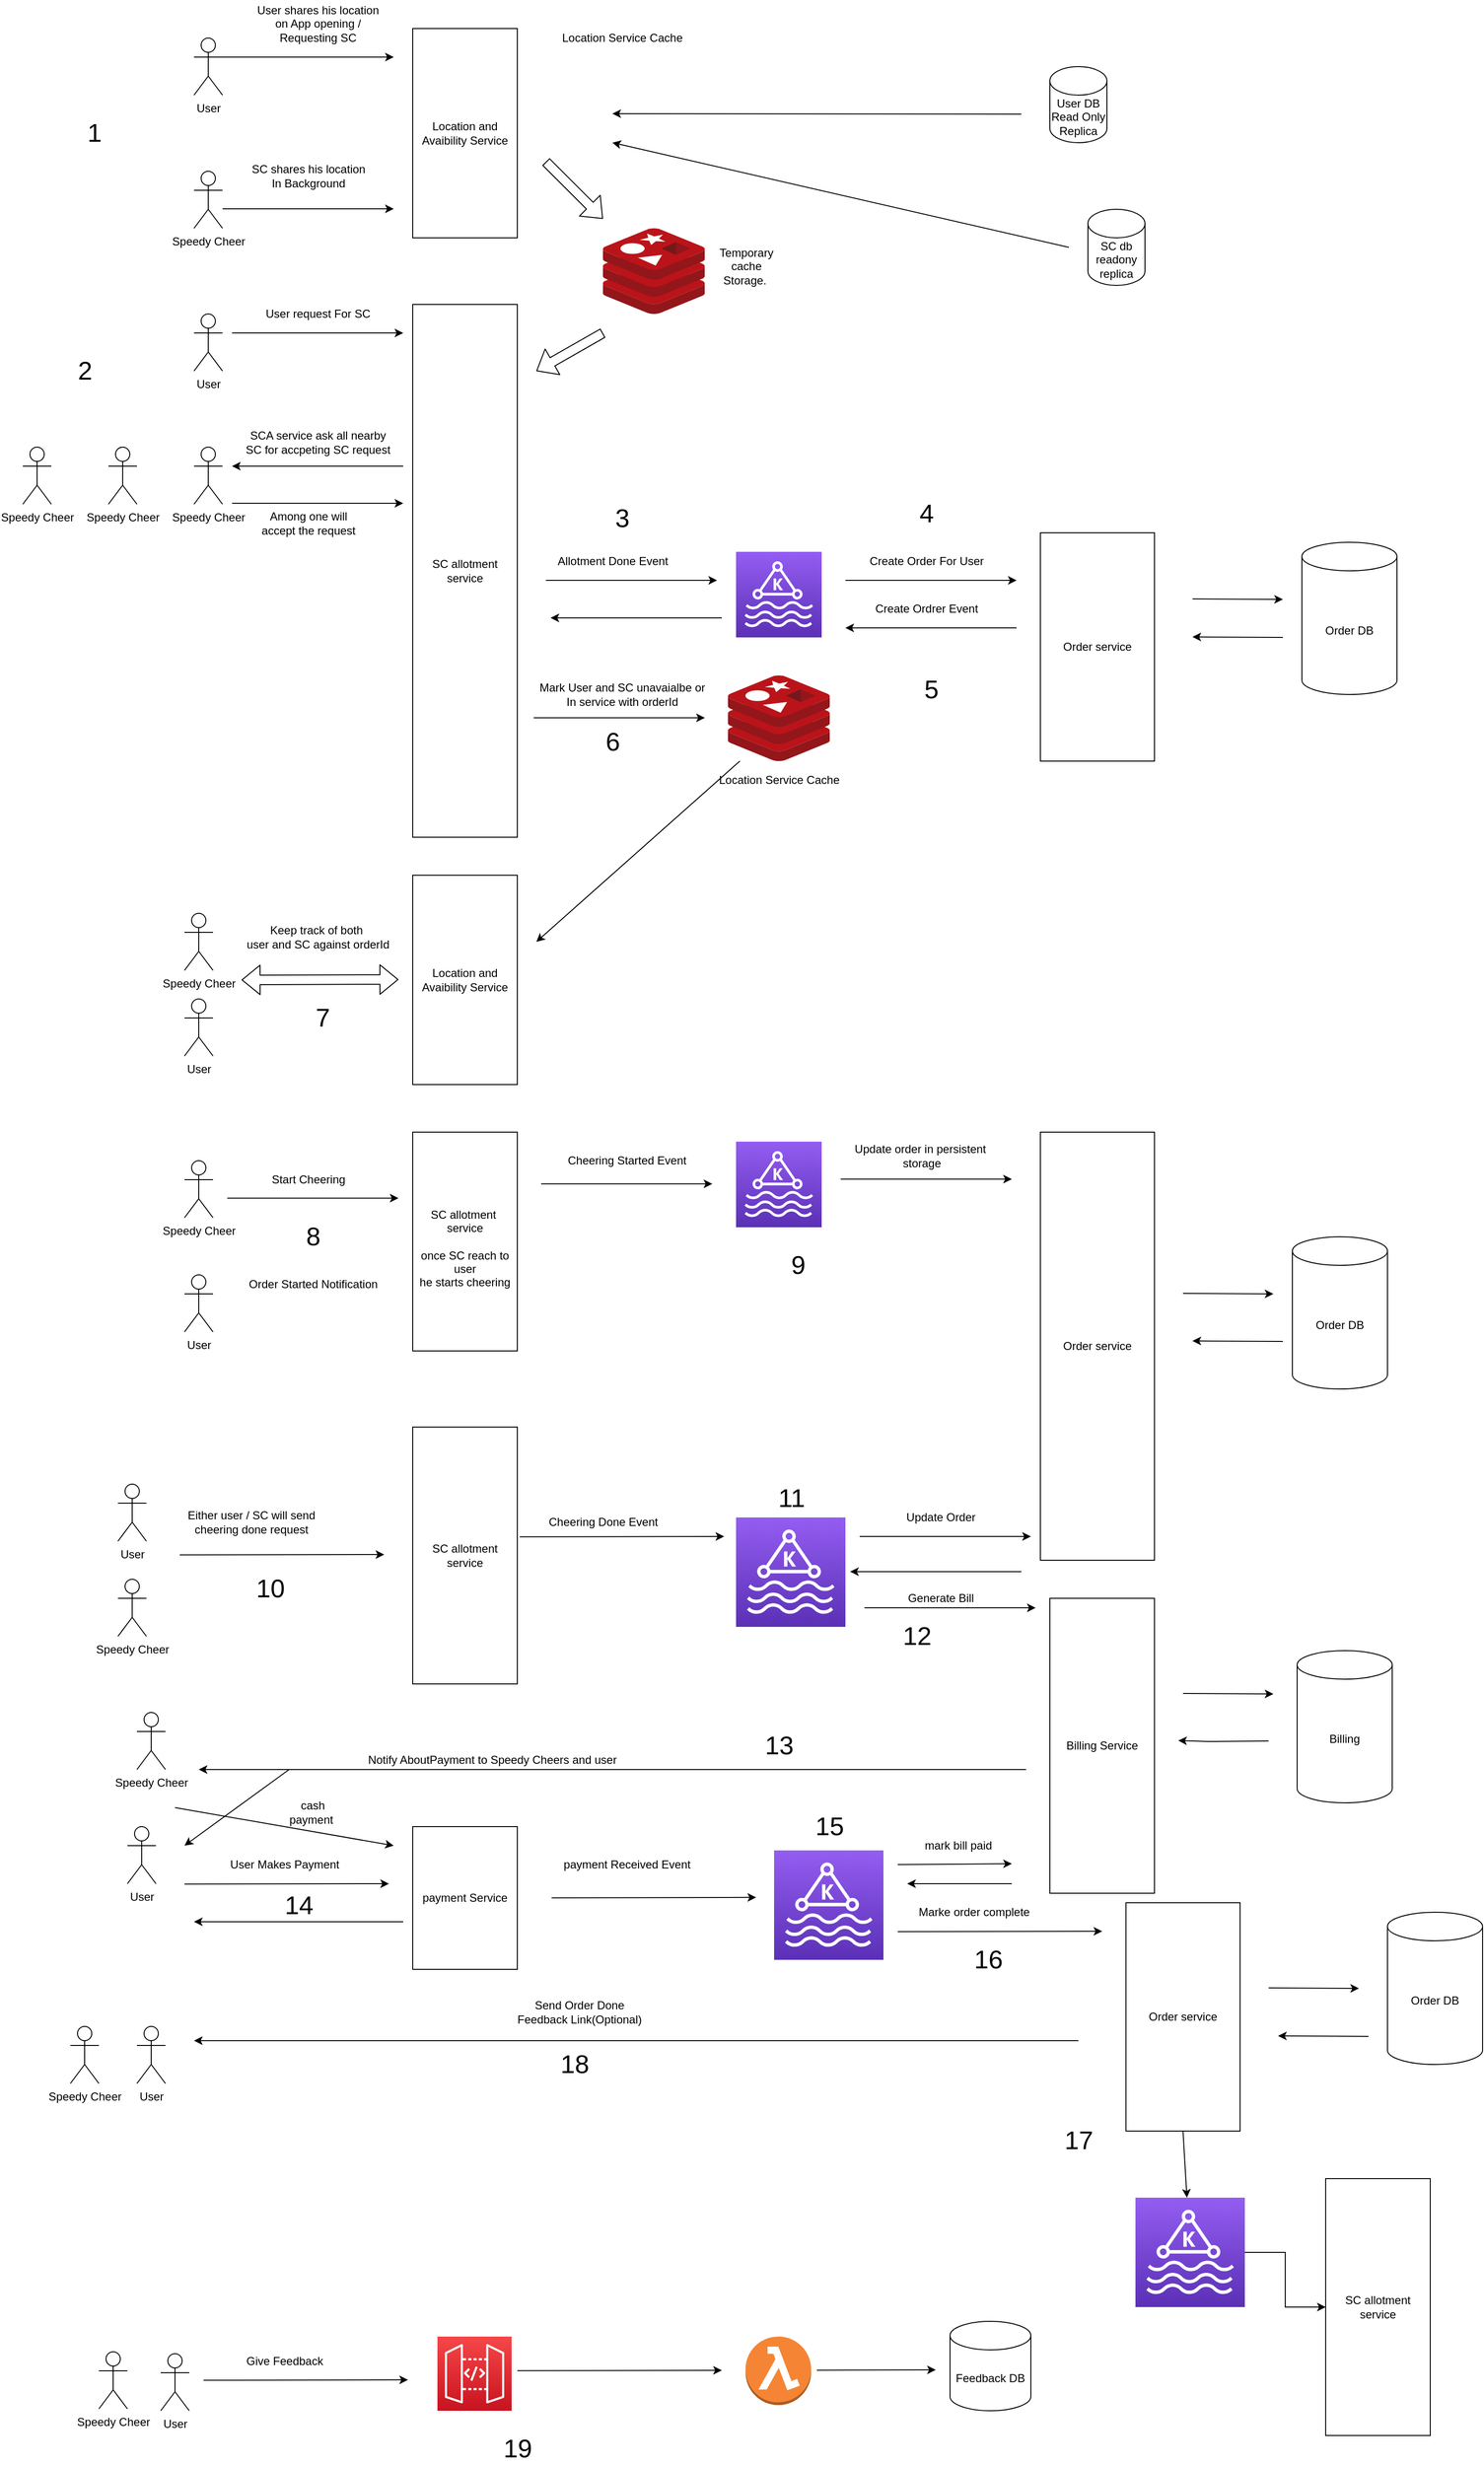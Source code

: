 <mxfile version="14.3.0" type="device"><diagram id="tLuhNQ_-yw7zBSso9VrI" name="sc"><mxGraphModel dx="2372" dy="1366" grid="1" gridSize="10" guides="1" tooltips="1" connect="1" arrows="1" fold="1" page="1" pageScale="1" pageWidth="850" pageHeight="1100" math="0" shadow="0"><root><mxCell id="0"/><mxCell id="1" parent="0"/><mxCell id="lp4hqvrfGBSASdq1-rvb-2" value="User" style="shape=umlActor;verticalLabelPosition=bottom;verticalAlign=top;html=1;outlineConnect=0;" parent="1" vertex="1"><mxGeometry x="240" y="470" width="30" height="60" as="geometry"/></mxCell><mxCell id="lp4hqvrfGBSASdq1-rvb-3" value="Speedy Cheer" style="shape=umlActor;verticalLabelPosition=bottom;verticalAlign=top;html=1;outlineConnect=0;" parent="1" vertex="1"><mxGeometry x="240" y="320" width="30" height="60" as="geometry"/></mxCell><mxCell id="lp4hqvrfGBSASdq1-rvb-10" value="Location and Avaibility Service" style="rounded=0;whiteSpace=wrap;html=1;" parent="1" vertex="1"><mxGeometry x="470" y="170" width="110" height="220" as="geometry"/></mxCell><mxCell id="lp4hqvrfGBSASdq1-rvb-12" value="" style="aspect=fixed;html=1;points=[];align=center;image;fontSize=12;image=img/lib/mscae/Cache_Redis_Product.svg;" parent="1" vertex="1"><mxGeometry x="670" y="380" width="107.14" height="90" as="geometry"/></mxCell><mxCell id="lp4hqvrfGBSASdq1-rvb-13" value="Location Service Cache" style="text;html=1;align=center;verticalAlign=middle;resizable=0;points=[];autosize=1;" parent="1" vertex="1"><mxGeometry x="620" y="170" width="140" height="20" as="geometry"/></mxCell><mxCell id="lp4hqvrfGBSASdq1-rvb-15" value="" style="endArrow=classic;html=1;" parent="1" edge="1"><mxGeometry width="50" height="50" relative="1" as="geometry"><mxPoint x="270" y="200" as="sourcePoint"/><mxPoint x="450" y="200" as="targetPoint"/></mxGeometry></mxCell><mxCell id="lp4hqvrfGBSASdq1-rvb-16" value="User shares his location&lt;br&gt;on App opening / &lt;br&gt;Requesting SC" style="text;html=1;align=center;verticalAlign=middle;resizable=0;points=[];autosize=1;" parent="1" vertex="1"><mxGeometry x="300" y="140" width="140" height="50" as="geometry"/></mxCell><mxCell id="lp4hqvrfGBSASdq1-rvb-17" value="" style="endArrow=classic;html=1;" parent="1" edge="1"><mxGeometry width="50" height="50" relative="1" as="geometry"><mxPoint x="270" y="359.5" as="sourcePoint"/><mxPoint x="450" y="359.5" as="targetPoint"/></mxGeometry></mxCell><mxCell id="lp4hqvrfGBSASdq1-rvb-18" value="SC shares his location&lt;br&gt;In Background" style="text;html=1;align=center;verticalAlign=middle;resizable=0;points=[];autosize=1;" parent="1" vertex="1"><mxGeometry x="295" y="310" width="130" height="30" as="geometry"/></mxCell><mxCell id="lp4hqvrfGBSASdq1-rvb-19" value="SC allotment &lt;br&gt;service" style="rounded=0;whiteSpace=wrap;html=1;" parent="1" vertex="1"><mxGeometry x="470" y="460" width="110" height="560" as="geometry"/></mxCell><mxCell id="lp4hqvrfGBSASdq1-rvb-20" value="User" style="shape=umlActor;verticalLabelPosition=bottom;verticalAlign=top;html=1;outlineConnect=0;" parent="1" vertex="1"><mxGeometry x="240" y="180" width="30" height="60" as="geometry"/></mxCell><mxCell id="lp4hqvrfGBSASdq1-rvb-22" value="Speedy Cheer" style="shape=umlActor;verticalLabelPosition=bottom;verticalAlign=top;html=1;outlineConnect=0;" parent="1" vertex="1"><mxGeometry x="240" y="610" width="30" height="60" as="geometry"/></mxCell><mxCell id="lp4hqvrfGBSASdq1-rvb-24" value="" style="endArrow=classic;html=1;" parent="1" edge="1"><mxGeometry width="50" height="50" relative="1" as="geometry"><mxPoint x="280" y="490" as="sourcePoint"/><mxPoint x="460" y="490" as="targetPoint"/></mxGeometry></mxCell><mxCell id="lp4hqvrfGBSASdq1-rvb-28" value="User request For SC" style="text;html=1;align=center;verticalAlign=middle;resizable=0;points=[];autosize=1;" parent="1" vertex="1"><mxGeometry x="305" y="460" width="130" height="20" as="geometry"/></mxCell><mxCell id="lp4hqvrfGBSASdq1-rvb-29" value="Speedy Cheer" style="shape=umlActor;verticalLabelPosition=bottom;verticalAlign=top;html=1;outlineConnect=0;" parent="1" vertex="1"><mxGeometry x="150" y="610" width="30" height="60" as="geometry"/></mxCell><mxCell id="lp4hqvrfGBSASdq1-rvb-30" value="Speedy Cheer" style="shape=umlActor;verticalLabelPosition=bottom;verticalAlign=top;html=1;outlineConnect=0;" parent="1" vertex="1"><mxGeometry x="60" y="610" width="30" height="60" as="geometry"/></mxCell><mxCell id="lp4hqvrfGBSASdq1-rvb-32" value="" style="endArrow=none;html=1;startArrow=classic;startFill=1;endFill=0;" parent="1" edge="1"><mxGeometry width="50" height="50" relative="1" as="geometry"><mxPoint x="280" y="630" as="sourcePoint"/><mxPoint x="460" y="630" as="targetPoint"/></mxGeometry></mxCell><mxCell id="lp4hqvrfGBSASdq1-rvb-33" value="SCA service ask all nearby&lt;br&gt;SC for accpeting SC request" style="text;html=1;align=center;verticalAlign=middle;resizable=0;points=[];autosize=1;" parent="1" vertex="1"><mxGeometry x="285" y="590" width="170" height="30" as="geometry"/></mxCell><mxCell id="lp4hqvrfGBSASdq1-rvb-37" value="" style="endArrow=classic;html=1;" parent="1" edge="1"><mxGeometry width="50" height="50" relative="1" as="geometry"><mxPoint x="280" y="669" as="sourcePoint"/><mxPoint x="460" y="669" as="targetPoint"/></mxGeometry></mxCell><mxCell id="lp4hqvrfGBSASdq1-rvb-38" value="Among one will &lt;br&gt;accept the request" style="text;html=1;align=center;verticalAlign=middle;resizable=0;points=[];autosize=1;" parent="1" vertex="1"><mxGeometry x="305" y="675" width="110" height="30" as="geometry"/></mxCell><mxCell id="lp4hqvrfGBSASdq1-rvb-40" value="" style="shape=flexArrow;endArrow=classic;html=1;" parent="1" edge="1"><mxGeometry width="50" height="50" relative="1" as="geometry"><mxPoint x="610" y="310" as="sourcePoint"/><mxPoint x="670" y="370" as="targetPoint"/></mxGeometry></mxCell><mxCell id="lp4hqvrfGBSASdq1-rvb-42" value="" style="shape=flexArrow;endArrow=classic;html=1;" parent="1" edge="1"><mxGeometry width="50" height="50" relative="1" as="geometry"><mxPoint x="670" y="490" as="sourcePoint"/><mxPoint x="600" y="530" as="targetPoint"/></mxGeometry></mxCell><mxCell id="lp4hqvrfGBSASdq1-rvb-43" value="&lt;font style=&quot;font-size: 27px&quot;&gt;1&lt;/font&gt;" style="text;html=1;align=center;verticalAlign=middle;resizable=0;points=[];autosize=1;" parent="1" vertex="1"><mxGeometry x="120" y="270" width="30" height="20" as="geometry"/></mxCell><mxCell id="lp4hqvrfGBSASdq1-rvb-44" value="&lt;font style=&quot;font-size: 27px&quot;&gt;2&lt;/font&gt;" style="text;html=1;align=center;verticalAlign=middle;resizable=0;points=[];autosize=1;" parent="1" vertex="1"><mxGeometry x="110" y="520" width="30" height="20" as="geometry"/></mxCell><mxCell id="lp4hqvrfGBSASdq1-rvb-47" value="" style="outlineConnect=0;fontColor=#232F3E;gradientColor=#945DF2;gradientDirection=north;fillColor=#5A30B5;strokeColor=#ffffff;dashed=0;verticalLabelPosition=bottom;verticalAlign=top;align=center;html=1;fontSize=12;fontStyle=0;aspect=fixed;shape=mxgraph.aws4.resourceIcon;resIcon=mxgraph.aws4.managed_streaming_for_kafka;" parent="1" vertex="1"><mxGeometry x="810" y="720" width="90" height="90" as="geometry"/></mxCell><mxCell id="lp4hqvrfGBSASdq1-rvb-48" value="" style="endArrow=classic;html=1;" parent="1" edge="1"><mxGeometry width="50" height="50" relative="1" as="geometry"><mxPoint x="610" y="750" as="sourcePoint"/><mxPoint x="790" y="750" as="targetPoint"/></mxGeometry></mxCell><mxCell id="lp4hqvrfGBSASdq1-rvb-49" value="Allotment Done Event" style="text;html=1;align=center;verticalAlign=middle;resizable=0;points=[];autosize=1;" parent="1" vertex="1"><mxGeometry x="615" y="720" width="130" height="20" as="geometry"/></mxCell><mxCell id="lp4hqvrfGBSASdq1-rvb-50" value="" style="aspect=fixed;html=1;points=[];align=center;image;fontSize=12;image=img/lib/mscae/Cache_Redis_Product.svg;" parent="1" vertex="1"><mxGeometry x="801.43" y="850" width="107.14" height="90" as="geometry"/></mxCell><mxCell id="lp4hqvrfGBSASdq1-rvb-51" value="Location Service Cache" style="text;html=1;align=center;verticalAlign=middle;resizable=0;points=[];autosize=1;" parent="1" vertex="1"><mxGeometry x="785" y="950" width="140" height="20" as="geometry"/></mxCell><mxCell id="lp4hqvrfGBSASdq1-rvb-52" value="" style="endArrow=classic;html=1;" parent="1" edge="1"><mxGeometry width="50" height="50" relative="1" as="geometry"><mxPoint x="597.14" y="894.5" as="sourcePoint"/><mxPoint x="777.14" y="894.5" as="targetPoint"/></mxGeometry></mxCell><mxCell id="lp4hqvrfGBSASdq1-rvb-53" value="Mark User and SC unavaialbe or&lt;br&gt;In service with orderId" style="text;html=1;align=center;verticalAlign=middle;resizable=0;points=[];autosize=1;" parent="1" vertex="1"><mxGeometry x="595" y="855" width="190" height="30" as="geometry"/></mxCell><mxCell id="lp4hqvrfGBSASdq1-rvb-54" value="Order service" style="rounded=0;whiteSpace=wrap;html=1;" parent="1" vertex="1"><mxGeometry x="1130" y="700" width="120" height="240" as="geometry"/></mxCell><mxCell id="lp4hqvrfGBSASdq1-rvb-55" value="" style="endArrow=classic;html=1;" parent="1" edge="1"><mxGeometry width="50" height="50" relative="1" as="geometry"><mxPoint x="925" y="750" as="sourcePoint"/><mxPoint x="1105" y="750" as="targetPoint"/></mxGeometry></mxCell><mxCell id="lp4hqvrfGBSASdq1-rvb-56" value="Create Order For User" style="text;html=1;align=center;verticalAlign=middle;resizable=0;points=[];autosize=1;" parent="1" vertex="1"><mxGeometry x="940" y="720" width="140" height="20" as="geometry"/></mxCell><mxCell id="lp4hqvrfGBSASdq1-rvb-57" value="&lt;font style=&quot;font-size: 27px&quot;&gt;3&lt;/font&gt;" style="text;html=1;align=center;verticalAlign=middle;resizable=0;points=[];autosize=1;" parent="1" vertex="1"><mxGeometry x="675" y="675" width="30" height="20" as="geometry"/></mxCell><mxCell id="lp4hqvrfGBSASdq1-rvb-58" value="&lt;font style=&quot;font-size: 27px&quot;&gt;4&lt;/font&gt;" style="text;html=1;align=center;verticalAlign=middle;resizable=0;points=[];autosize=1;" parent="1" vertex="1"><mxGeometry x="995" y="670" width="30" height="20" as="geometry"/></mxCell><mxCell id="lp4hqvrfGBSASdq1-rvb-59" value="&lt;font style=&quot;font-size: 27px&quot;&gt;5&lt;/font&gt;" style="text;html=1;align=center;verticalAlign=middle;resizable=0;points=[];autosize=1;" parent="1" vertex="1"><mxGeometry x="1000" y="855" width="30" height="20" as="geometry"/></mxCell><mxCell id="lp4hqvrfGBSASdq1-rvb-60" value="Location and Avaibility Service" style="rounded=0;whiteSpace=wrap;html=1;" parent="1" vertex="1"><mxGeometry x="470" y="1060" width="110" height="220" as="geometry"/></mxCell><mxCell id="lp4hqvrfGBSASdq1-rvb-61" value="Speedy Cheer" style="shape=umlActor;verticalLabelPosition=bottom;verticalAlign=top;html=1;outlineConnect=0;" parent="1" vertex="1"><mxGeometry x="160" y="1800" width="30" height="60" as="geometry"/></mxCell><mxCell id="lp4hqvrfGBSASdq1-rvb-62" value="User" style="shape=umlActor;verticalLabelPosition=bottom;verticalAlign=top;html=1;outlineConnect=0;" parent="1" vertex="1"><mxGeometry x="230" y="1190" width="30" height="60" as="geometry"/></mxCell><mxCell id="lp4hqvrfGBSASdq1-rvb-64" value="" style="shape=flexArrow;endArrow=classic;startArrow=classic;html=1;" parent="1" edge="1"><mxGeometry width="50" height="50" relative="1" as="geometry"><mxPoint x="290" y="1170" as="sourcePoint"/><mxPoint x="455" y="1169.58" as="targetPoint"/><Array as="points"/></mxGeometry></mxCell><mxCell id="lp4hqvrfGBSASdq1-rvb-65" value="Keep track of both&amp;nbsp;&lt;br&gt;user and SC against orderId" style="text;html=1;align=center;verticalAlign=middle;resizable=0;points=[];autosize=1;" parent="1" vertex="1"><mxGeometry x="285" y="1110" width="170" height="30" as="geometry"/></mxCell><mxCell id="lp4hqvrfGBSASdq1-rvb-66" value="" style="endArrow=none;html=1;startArrow=classic;startFill=1;endFill=0;" parent="1" edge="1"><mxGeometry width="50" height="50" relative="1" as="geometry"><mxPoint x="925" y="800" as="sourcePoint"/><mxPoint x="1105" y="800" as="targetPoint"/></mxGeometry></mxCell><mxCell id="lp4hqvrfGBSASdq1-rvb-67" value="Create Ordrer Event" style="text;html=1;align=center;verticalAlign=middle;resizable=0;points=[];autosize=1;" parent="1" vertex="1"><mxGeometry x="950" y="770" width="120" height="20" as="geometry"/></mxCell><mxCell id="lp4hqvrfGBSASdq1-rvb-70" value="&lt;span style=&quot;font-size: 27px&quot;&gt;6&lt;/span&gt;" style="text;html=1;align=center;verticalAlign=middle;resizable=0;points=[];autosize=1;" parent="1" vertex="1"><mxGeometry x="665" y="910" width="30" height="20" as="geometry"/></mxCell><mxCell id="lp4hqvrfGBSASdq1-rvb-71" value="&lt;span style=&quot;font-size: 27px&quot;&gt;7&lt;/span&gt;" style="text;html=1;align=center;verticalAlign=middle;resizable=0;points=[];autosize=1;" parent="1" vertex="1"><mxGeometry x="360" y="1200" width="30" height="20" as="geometry"/></mxCell><mxCell id="lp4hqvrfGBSASdq1-rvb-72" value="&lt;br&gt;SC allotment&amp;nbsp;&lt;br&gt;service&lt;br&gt;&lt;br&gt;once SC reach to user&lt;br&gt;he starts cheering" style="rounded=0;whiteSpace=wrap;html=1;" parent="1" vertex="1"><mxGeometry x="470" y="1330" width="110" height="230" as="geometry"/></mxCell><mxCell id="lp4hqvrfGBSASdq1-rvb-73" value="" style="endArrow=classic;html=1;" parent="1" edge="1"><mxGeometry width="50" height="50" relative="1" as="geometry"><mxPoint x="275" y="1399.41" as="sourcePoint"/><mxPoint x="455" y="1399.41" as="targetPoint"/></mxGeometry></mxCell><mxCell id="lp4hqvrfGBSASdq1-rvb-74" value="Start Cheering" style="text;html=1;align=center;verticalAlign=middle;resizable=0;points=[];autosize=1;" parent="1" vertex="1"><mxGeometry x="315" y="1370" width="90" height="20" as="geometry"/></mxCell><mxCell id="lp4hqvrfGBSASdq1-rvb-75" value="User" style="shape=umlActor;verticalLabelPosition=bottom;verticalAlign=top;html=1;outlineConnect=0;" parent="1" vertex="1"><mxGeometry x="230" y="1480" width="30" height="60" as="geometry"/></mxCell><mxCell id="lp4hqvrfGBSASdq1-rvb-76" value="Speedy Cheer" style="shape=umlActor;verticalLabelPosition=bottom;verticalAlign=top;html=1;outlineConnect=0;" parent="1" vertex="1"><mxGeometry x="230" y="1100" width="30" height="60" as="geometry"/></mxCell><mxCell id="lp4hqvrfGBSASdq1-rvb-78" value="" style="outlineConnect=0;fontColor=#232F3E;gradientColor=#945DF2;gradientDirection=north;fillColor=#5A30B5;strokeColor=#ffffff;dashed=0;verticalLabelPosition=bottom;verticalAlign=top;align=center;html=1;fontSize=12;fontStyle=0;aspect=fixed;shape=mxgraph.aws4.resourceIcon;resIcon=mxgraph.aws4.managed_streaming_for_kafka;" parent="1" vertex="1"><mxGeometry x="810" y="1340" width="90" height="90" as="geometry"/></mxCell><mxCell id="lp4hqvrfGBSASdq1-rvb-79" value="" style="endArrow=classic;html=1;" parent="1" edge="1"><mxGeometry width="50" height="50" relative="1" as="geometry"><mxPoint x="605" y="1384.41" as="sourcePoint"/><mxPoint x="785" y="1384.41" as="targetPoint"/></mxGeometry></mxCell><mxCell id="lp4hqvrfGBSASdq1-rvb-80" value="Cheering Started Event" style="text;html=1;align=center;verticalAlign=middle;resizable=0;points=[];autosize=1;" parent="1" vertex="1"><mxGeometry x="625" y="1350" width="140" height="20" as="geometry"/></mxCell><mxCell id="lp4hqvrfGBSASdq1-rvb-81" value="Order service" style="rounded=0;whiteSpace=wrap;html=1;" parent="1" vertex="1"><mxGeometry x="1130" y="1330" width="120" height="450" as="geometry"/></mxCell><mxCell id="lp4hqvrfGBSASdq1-rvb-84" value="" style="endArrow=classic;html=1;" parent="1" edge="1"><mxGeometry width="50" height="50" relative="1" as="geometry"><mxPoint x="920" y="1379.41" as="sourcePoint"/><mxPoint x="1100" y="1379.41" as="targetPoint"/></mxGeometry></mxCell><mxCell id="lp4hqvrfGBSASdq1-rvb-85" value="Update order in persistent&amp;nbsp;&lt;br&gt;storage" style="text;html=1;align=center;verticalAlign=middle;resizable=0;points=[];autosize=1;" parent="1" vertex="1"><mxGeometry x="925" y="1340" width="160" height="30" as="geometry"/></mxCell><mxCell id="lp4hqvrfGBSASdq1-rvb-87" value="Order Started Notification" style="text;html=1;align=center;verticalAlign=middle;resizable=0;points=[];autosize=1;" parent="1" vertex="1"><mxGeometry x="290" y="1480" width="150" height="20" as="geometry"/></mxCell><mxCell id="lp4hqvrfGBSASdq1-rvb-88" value="SC allotment &lt;br&gt;service" style="rounded=0;whiteSpace=wrap;html=1;" parent="1" vertex="1"><mxGeometry x="470" y="1640" width="110" height="270" as="geometry"/></mxCell><mxCell id="lp4hqvrfGBSASdq1-rvb-89" value="User" style="shape=umlActor;verticalLabelPosition=bottom;verticalAlign=top;html=1;outlineConnect=0;" parent="1" vertex="1"><mxGeometry x="160" y="1700" width="30" height="60" as="geometry"/></mxCell><mxCell id="lp4hqvrfGBSASdq1-rvb-91" value="Speedy Cheer" style="shape=umlActor;verticalLabelPosition=bottom;verticalAlign=top;html=1;outlineConnect=0;" parent="1" vertex="1"><mxGeometry x="230" y="1360" width="30" height="60" as="geometry"/></mxCell><mxCell id="lp4hqvrfGBSASdq1-rvb-92" value="" style="endArrow=classic;html=1;" parent="1" edge="1"><mxGeometry width="50" height="50" relative="1" as="geometry"><mxPoint x="225" y="1774.41" as="sourcePoint"/><mxPoint x="440" y="1774" as="targetPoint"/></mxGeometry></mxCell><mxCell id="lp4hqvrfGBSASdq1-rvb-93" value="Either user / SC will send&lt;br&gt;cheering done request" style="text;html=1;align=center;verticalAlign=middle;resizable=0;points=[];autosize=1;" parent="1" vertex="1"><mxGeometry x="225" y="1725" width="150" height="30" as="geometry"/></mxCell><mxCell id="lp4hqvrfGBSASdq1-rvb-94" value="" style="outlineConnect=0;fontColor=#232F3E;gradientColor=#945DF2;gradientDirection=north;fillColor=#5A30B5;strokeColor=#ffffff;dashed=0;verticalLabelPosition=bottom;verticalAlign=top;align=center;html=1;fontSize=12;fontStyle=0;aspect=fixed;shape=mxgraph.aws4.resourceIcon;resIcon=mxgraph.aws4.managed_streaming_for_kafka;" parent="1" vertex="1"><mxGeometry x="810" y="1735" width="115" height="115" as="geometry"/></mxCell><mxCell id="lp4hqvrfGBSASdq1-rvb-95" value="" style="endArrow=classic;html=1;" parent="1" edge="1"><mxGeometry width="50" height="50" relative="1" as="geometry"><mxPoint x="582.5" y="1755.41" as="sourcePoint"/><mxPoint x="797.5" y="1755" as="targetPoint"/></mxGeometry></mxCell><mxCell id="lp4hqvrfGBSASdq1-rvb-96" value="Cheering Done Event" style="text;html=1;align=center;verticalAlign=middle;resizable=0;points=[];autosize=1;" parent="1" vertex="1"><mxGeometry x="605" y="1730" width="130" height="20" as="geometry"/></mxCell><mxCell id="lp4hqvrfGBSASdq1-rvb-99" value="" style="endArrow=classic;html=1;" parent="1" edge="1"><mxGeometry width="50" height="50" relative="1" as="geometry"><mxPoint x="940" y="1755.0" as="sourcePoint"/><mxPoint x="1120" y="1755.0" as="targetPoint"/></mxGeometry></mxCell><mxCell id="lp4hqvrfGBSASdq1-rvb-100" value="Update Order" style="text;html=1;align=center;verticalAlign=middle;resizable=0;points=[];autosize=1;" parent="1" vertex="1"><mxGeometry x="980" y="1725" width="90" height="20" as="geometry"/></mxCell><mxCell id="lp4hqvrfGBSASdq1-rvb-103" value="Billing Service" style="rounded=0;whiteSpace=wrap;html=1;" parent="1" vertex="1"><mxGeometry x="1140" y="1820" width="110" height="310" as="geometry"/></mxCell><mxCell id="lp4hqvrfGBSASdq1-rvb-105" value="Generate Bill" style="text;html=1;align=center;verticalAlign=middle;resizable=0;points=[];autosize=1;" parent="1" vertex="1"><mxGeometry x="980" y="1810" width="90" height="20" as="geometry"/></mxCell><mxCell id="lp4hqvrfGBSASdq1-rvb-111" value="" style="endArrow=none;html=1;startArrow=classic;startFill=1;endFill=0;" parent="1" edge="1"><mxGeometry width="50" height="50" relative="1" as="geometry"><mxPoint x="245" y="2000" as="sourcePoint"/><mxPoint x="1115" y="2000" as="targetPoint"/></mxGeometry></mxCell><mxCell id="lp4hqvrfGBSASdq1-rvb-118" value="Speedy Cheer" style="shape=umlActor;verticalLabelPosition=bottom;verticalAlign=top;html=1;outlineConnect=0;" parent="1" vertex="1"><mxGeometry x="180" y="1940" width="30" height="60" as="geometry"/></mxCell><mxCell id="lp4hqvrfGBSASdq1-rvb-119" value="User" style="shape=umlActor;verticalLabelPosition=bottom;verticalAlign=top;html=1;outlineConnect=0;" parent="1" vertex="1"><mxGeometry x="170" y="2060" width="30" height="60" as="geometry"/></mxCell><mxCell id="lp4hqvrfGBSASdq1-rvb-120" value="Notify AboutPayment to Speedy Cheers and user&amp;nbsp;" style="text;html=1;align=center;verticalAlign=middle;resizable=0;points=[];autosize=1;" parent="1" vertex="1"><mxGeometry x="415" y="1980" width="280" height="20" as="geometry"/></mxCell><mxCell id="lp4hqvrfGBSASdq1-rvb-126" value="payment Service" style="rounded=0;whiteSpace=wrap;html=1;" parent="1" vertex="1"><mxGeometry x="470" y="2060" width="110" height="150" as="geometry"/></mxCell><mxCell id="lp4hqvrfGBSASdq1-rvb-127" value="" style="endArrow=classic;html=1;" parent="1" edge="1"><mxGeometry width="50" height="50" relative="1" as="geometry"><mxPoint x="230" y="2120.41" as="sourcePoint"/><mxPoint x="445" y="2120" as="targetPoint"/></mxGeometry></mxCell><mxCell id="lp4hqvrfGBSASdq1-rvb-128" value="User Makes Payment" style="text;html=1;align=center;verticalAlign=middle;resizable=0;points=[];autosize=1;" parent="1" vertex="1"><mxGeometry x="270" y="2090" width="130" height="20" as="geometry"/></mxCell><mxCell id="lp4hqvrfGBSASdq1-rvb-129" value="" style="outlineConnect=0;fontColor=#232F3E;gradientColor=#945DF2;gradientDirection=north;fillColor=#5A30B5;strokeColor=#ffffff;dashed=0;verticalLabelPosition=bottom;verticalAlign=top;align=center;html=1;fontSize=12;fontStyle=0;aspect=fixed;shape=mxgraph.aws4.resourceIcon;resIcon=mxgraph.aws4.managed_streaming_for_kafka;" parent="1" vertex="1"><mxGeometry x="850" y="2085" width="115" height="115" as="geometry"/></mxCell><mxCell id="lp4hqvrfGBSASdq1-rvb-130" value="" style="endArrow=classic;html=1;" parent="1" edge="1"><mxGeometry width="50" height="50" relative="1" as="geometry"><mxPoint x="616.07" y="2134.82" as="sourcePoint"/><mxPoint x="831.07" y="2134.41" as="targetPoint"/></mxGeometry></mxCell><mxCell id="lp4hqvrfGBSASdq1-rvb-131" value="payment Received Event" style="text;html=1;align=center;verticalAlign=middle;resizable=0;points=[];autosize=1;" parent="1" vertex="1"><mxGeometry x="620" y="2090" width="150" height="20" as="geometry"/></mxCell><mxCell id="lp4hqvrfGBSASdq1-rvb-132" value="Order service" style="rounded=0;whiteSpace=wrap;html=1;" parent="1" vertex="1"><mxGeometry x="1220" y="2140" width="120" height="240" as="geometry"/></mxCell><mxCell id="lp4hqvrfGBSASdq1-rvb-133" value="" style="endArrow=classic;html=1;" parent="1" edge="1"><mxGeometry width="50" height="50" relative="1" as="geometry"><mxPoint x="980.0" y="2170.41" as="sourcePoint"/><mxPoint x="1195.0" y="2170.0" as="targetPoint"/></mxGeometry></mxCell><mxCell id="lp4hqvrfGBSASdq1-rvb-134" value="Marke order complete" style="text;html=1;align=center;verticalAlign=middle;resizable=0;points=[];autosize=1;" parent="1" vertex="1"><mxGeometry x="995" y="2140" width="130" height="20" as="geometry"/></mxCell><mxCell id="e02wY-8tiW_EUFatWxdP-1" value="User" style="shape=umlActor;verticalLabelPosition=bottom;verticalAlign=top;html=1;outlineConnect=0;" parent="1" vertex="1"><mxGeometry x="205" y="2614" width="30" height="60" as="geometry"/></mxCell><mxCell id="e02wY-8tiW_EUFatWxdP-2" value="" style="endArrow=none;html=1;startArrow=classic;startFill=1;endFill=0;" parent="1" edge="1"><mxGeometry width="50" height="50" relative="1" as="geometry"><mxPoint x="240" y="2285" as="sourcePoint"/><mxPoint x="1170" y="2285" as="targetPoint"/></mxGeometry></mxCell><mxCell id="e02wY-8tiW_EUFatWxdP-3" value="Send Order Done&lt;br&gt;Feedback Link(Optional)" style="text;html=1;align=center;verticalAlign=middle;resizable=0;points=[];autosize=1;" parent="1" vertex="1"><mxGeometry x="570" y="2240" width="150" height="30" as="geometry"/></mxCell><mxCell id="e02wY-8tiW_EUFatWxdP-4" value="Speedy Cheer" style="shape=umlActor;verticalLabelPosition=bottom;verticalAlign=top;html=1;outlineConnect=0;" parent="1" vertex="1"><mxGeometry x="140" y="2612" width="30" height="60" as="geometry"/></mxCell><mxCell id="e02wY-8tiW_EUFatWxdP-5" value="" style="outlineConnect=0;fontColor=#232F3E;gradientColor=#F54749;gradientDirection=north;fillColor=#C7131F;strokeColor=#ffffff;dashed=0;verticalLabelPosition=bottom;verticalAlign=top;align=center;html=1;fontSize=12;fontStyle=0;aspect=fixed;shape=mxgraph.aws4.resourceIcon;resIcon=mxgraph.aws4.api_gateway;" parent="1" vertex="1"><mxGeometry x="496" y="2596" width="78" height="78" as="geometry"/></mxCell><mxCell id="e02wY-8tiW_EUFatWxdP-6" value="" style="outlineConnect=0;dashed=0;verticalLabelPosition=bottom;verticalAlign=top;align=center;html=1;shape=mxgraph.aws3.lambda_function;fillColor=#F58534;gradientColor=none;" parent="1" vertex="1"><mxGeometry x="820" y="2596" width="69" height="72" as="geometry"/></mxCell><mxCell id="e02wY-8tiW_EUFatWxdP-7" value="User" style="shape=umlActor;verticalLabelPosition=bottom;verticalAlign=top;html=1;outlineConnect=0;" parent="1" vertex="1"><mxGeometry x="180" y="2270" width="30" height="60" as="geometry"/></mxCell><mxCell id="e02wY-8tiW_EUFatWxdP-8" value="Speedy Cheer" style="shape=umlActor;verticalLabelPosition=bottom;verticalAlign=top;html=1;outlineConnect=0;" parent="1" vertex="1"><mxGeometry x="110" y="2270" width="30" height="60" as="geometry"/></mxCell><mxCell id="e02wY-8tiW_EUFatWxdP-9" value="" style="endArrow=classic;html=1;" parent="1" edge="1"><mxGeometry width="50" height="50" relative="1" as="geometry"><mxPoint x="250" y="2641.91" as="sourcePoint"/><mxPoint x="465" y="2641.5" as="targetPoint"/></mxGeometry></mxCell><mxCell id="e02wY-8tiW_EUFatWxdP-10" value="" style="endArrow=classic;html=1;" parent="1" edge="1"><mxGeometry width="50" height="50" relative="1" as="geometry"><mxPoint x="580" y="2631.91" as="sourcePoint"/><mxPoint x="795" y="2631.5" as="targetPoint"/></mxGeometry></mxCell><mxCell id="e02wY-8tiW_EUFatWxdP-11" value="Give Feedback" style="text;html=1;align=center;verticalAlign=middle;resizable=0;points=[];autosize=1;" parent="1" vertex="1"><mxGeometry x="285" y="2612" width="100" height="20" as="geometry"/></mxCell><mxCell id="e02wY-8tiW_EUFatWxdP-13" value="Feedback DB" style="shape=cylinder3;whiteSpace=wrap;html=1;boundedLbl=1;backgroundOutline=1;size=15;" parent="1" vertex="1"><mxGeometry x="1035" y="2580" width="85" height="94" as="geometry"/></mxCell><mxCell id="e02wY-8tiW_EUFatWxdP-14" value="" style="endArrow=classic;html=1;" parent="1" edge="1"><mxGeometry width="50" height="50" relative="1" as="geometry"><mxPoint x="895" y="2631.41" as="sourcePoint"/><mxPoint x="1020" y="2631" as="targetPoint"/></mxGeometry></mxCell><mxCell id="e02wY-8tiW_EUFatWxdP-15" value="Order DB" style="shape=cylinder3;whiteSpace=wrap;html=1;boundedLbl=1;backgroundOutline=1;size=15;" parent="1" vertex="1"><mxGeometry x="1405" y="710" width="100" height="160" as="geometry"/></mxCell><mxCell id="e02wY-8tiW_EUFatWxdP-16" value="" style="endArrow=classic;html=1;" parent="1" edge="1"><mxGeometry width="50" height="50" relative="1" as="geometry"><mxPoint x="1290" y="769.5" as="sourcePoint"/><mxPoint x="1385" y="770" as="targetPoint"/></mxGeometry></mxCell><mxCell id="e02wY-8tiW_EUFatWxdP-17" value="" style="endArrow=none;html=1;startArrow=classic;startFill=1;endFill=0;" parent="1" edge="1"><mxGeometry width="50" height="50" relative="1" as="geometry"><mxPoint x="1290" y="809.5" as="sourcePoint"/><mxPoint x="1385" y="810" as="targetPoint"/></mxGeometry></mxCell><mxCell id="e02wY-8tiW_EUFatWxdP-18" value="Order DB" style="shape=cylinder3;whiteSpace=wrap;html=1;boundedLbl=1;backgroundOutline=1;size=15;" parent="1" vertex="1"><mxGeometry x="1395" y="1440" width="100" height="160" as="geometry"/></mxCell><mxCell id="e02wY-8tiW_EUFatWxdP-19" value="" style="endArrow=classic;html=1;" parent="1" edge="1"><mxGeometry width="50" height="50" relative="1" as="geometry"><mxPoint x="1280" y="1499.5" as="sourcePoint"/><mxPoint x="1375" y="1500" as="targetPoint"/></mxGeometry></mxCell><mxCell id="e02wY-8tiW_EUFatWxdP-20" value="" style="endArrow=none;html=1;startArrow=classic;startFill=1;endFill=0;" parent="1" edge="1"><mxGeometry width="50" height="50" relative="1" as="geometry"><mxPoint x="1380" y="2280" as="sourcePoint"/><mxPoint x="1475" y="2280.5" as="targetPoint"/></mxGeometry></mxCell><mxCell id="e02wY-8tiW_EUFatWxdP-21" value="Order DB" style="shape=cylinder3;whiteSpace=wrap;html=1;boundedLbl=1;backgroundOutline=1;size=15;" parent="1" vertex="1"><mxGeometry x="1495" y="2150" width="100" height="160" as="geometry"/></mxCell><mxCell id="e02wY-8tiW_EUFatWxdP-22" value="" style="endArrow=classic;html=1;" parent="1" edge="1"><mxGeometry width="50" height="50" relative="1" as="geometry"><mxPoint x="1370" y="2229.5" as="sourcePoint"/><mxPoint x="1465" y="2230" as="targetPoint"/></mxGeometry></mxCell><mxCell id="e02wY-8tiW_EUFatWxdP-23" value="" style="endArrow=none;html=1;startArrow=classic;startFill=1;endFill=0;" parent="1" edge="1"><mxGeometry width="50" height="50" relative="1" as="geometry"><mxPoint x="1290" y="1549.5" as="sourcePoint"/><mxPoint x="1385" y="1550" as="targetPoint"/></mxGeometry></mxCell><mxCell id="e02wY-8tiW_EUFatWxdP-24" value="Billing" style="shape=cylinder3;whiteSpace=wrap;html=1;boundedLbl=1;backgroundOutline=1;size=15;" parent="1" vertex="1"><mxGeometry x="1400" y="1875" width="100" height="160" as="geometry"/></mxCell><mxCell id="e02wY-8tiW_EUFatWxdP-25" value="" style="endArrow=classic;html=1;" parent="1" edge="1"><mxGeometry width="50" height="50" relative="1" as="geometry"><mxPoint x="1280" y="1920" as="sourcePoint"/><mxPoint x="1375" y="1920.5" as="targetPoint"/></mxGeometry></mxCell><mxCell id="e02wY-8tiW_EUFatWxdP-27" value="" style="endArrow=none;html=1;startArrow=classic;startFill=1;endFill=0;" parent="1" edge="1"><mxGeometry width="50" height="50" relative="1" as="geometry"><mxPoint x="1275" y="1969.5" as="sourcePoint"/><mxPoint x="1370" y="1970" as="targetPoint"/><Array as="points"><mxPoint x="1305" y="1970.5"/><mxPoint x="1315" y="1970.5"/></Array></mxGeometry></mxCell><mxCell id="e02wY-8tiW_EUFatWxdP-29" value="" style="endArrow=classic;html=1;" parent="1" edge="1"><mxGeometry width="50" height="50" relative="1" as="geometry"><mxPoint x="980" y="2099.91" as="sourcePoint"/><mxPoint x="1100" y="2099" as="targetPoint"/></mxGeometry></mxCell><mxCell id="e02wY-8tiW_EUFatWxdP-30" value="mark bill paid&amp;nbsp;" style="text;html=1;align=center;verticalAlign=middle;resizable=0;points=[];autosize=1;" parent="1" vertex="1"><mxGeometry x="1000" y="2070" width="90" height="20" as="geometry"/></mxCell><mxCell id="e02wY-8tiW_EUFatWxdP-31" value="User DB Read Only&lt;br&gt;Replica" style="shape=cylinder3;whiteSpace=wrap;html=1;boundedLbl=1;backgroundOutline=1;size=15;" parent="1" vertex="1"><mxGeometry x="1140" y="210" width="60" height="80" as="geometry"/></mxCell><mxCell id="e02wY-8tiW_EUFatWxdP-32" value="SC db readony replica" style="shape=cylinder3;whiteSpace=wrap;html=1;boundedLbl=1;backgroundOutline=1;size=15;" parent="1" vertex="1"><mxGeometry x="1180" y="360" width="60" height="80" as="geometry"/></mxCell><mxCell id="e02wY-8tiW_EUFatWxdP-34" value="" style="endArrow=none;html=1;startArrow=classic;startFill=1;endFill=0;" parent="1" edge="1"><mxGeometry width="50" height="50" relative="1" as="geometry"><mxPoint x="680" y="259.5" as="sourcePoint"/><mxPoint x="1110" y="260" as="targetPoint"/></mxGeometry></mxCell><mxCell id="e02wY-8tiW_EUFatWxdP-35" value="" style="endArrow=none;html=1;startArrow=classic;startFill=1;endFill=0;" parent="1" edge="1"><mxGeometry width="50" height="50" relative="1" as="geometry"><mxPoint x="680" y="290" as="sourcePoint"/><mxPoint x="1160" y="400" as="targetPoint"/></mxGeometry></mxCell><mxCell id="e02wY-8tiW_EUFatWxdP-36" value="" style="endArrow=none;html=1;startArrow=classic;startFill=1;endFill=0;" parent="1" edge="1"><mxGeometry width="50" height="50" relative="1" as="geometry"><mxPoint x="615" y="789.5" as="sourcePoint"/><mxPoint x="795" y="789.5" as="targetPoint"/></mxGeometry></mxCell><mxCell id="e02wY-8tiW_EUFatWxdP-37" value="" style="endArrow=classic;html=1;" parent="1" edge="1"><mxGeometry width="50" height="50" relative="1" as="geometry"><mxPoint x="945" y="1830" as="sourcePoint"/><mxPoint x="1125" y="1830" as="targetPoint"/></mxGeometry></mxCell><mxCell id="e02wY-8tiW_EUFatWxdP-38" value="" style="endArrow=none;html=1;startArrow=classic;startFill=1;endFill=0;" parent="1" edge="1"><mxGeometry width="50" height="50" relative="1" as="geometry"><mxPoint x="930" y="1792" as="sourcePoint"/><mxPoint x="1110" y="1792" as="targetPoint"/></mxGeometry></mxCell><mxCell id="aDtWDHSEeXM5glkCaFI1-1" value="Temporary cache Storage.&amp;nbsp;" style="text;html=1;strokeColor=none;fillColor=none;align=center;verticalAlign=middle;whiteSpace=wrap;rounded=0;" vertex="1" parent="1"><mxGeometry x="801.43" y="410" width="40" height="20" as="geometry"/></mxCell><mxCell id="aDtWDHSEeXM5glkCaFI1-2" value="" style="endArrow=classic;html=1;exitX=0.117;exitY=1;exitDx=0;exitDy=0;exitPerimeter=0;" edge="1" parent="1" source="lp4hqvrfGBSASdq1-rvb-50"><mxGeometry width="50" height="50" relative="1" as="geometry"><mxPoint x="630" y="1100" as="sourcePoint"/><mxPoint x="600" y="1130" as="targetPoint"/></mxGeometry></mxCell><mxCell id="aDtWDHSEeXM5glkCaFI1-3" value="&lt;span style=&quot;font-size: 27px&quot;&gt;8&lt;/span&gt;" style="text;html=1;align=center;verticalAlign=middle;resizable=0;points=[];autosize=1;" vertex="1" parent="1"><mxGeometry x="350" y="1430" width="30" height="20" as="geometry"/></mxCell><mxCell id="aDtWDHSEeXM5glkCaFI1-4" value="&lt;span style=&quot;font-size: 27px&quot;&gt;9&lt;/span&gt;" style="text;html=1;align=center;verticalAlign=middle;resizable=0;points=[];autosize=1;" vertex="1" parent="1"><mxGeometry x="860" y="1460" width="30" height="20" as="geometry"/></mxCell><mxCell id="aDtWDHSEeXM5glkCaFI1-5" value="&lt;span style=&quot;font-size: 27px&quot;&gt;10&lt;/span&gt;" style="text;html=1;align=center;verticalAlign=middle;resizable=0;points=[];autosize=1;" vertex="1" parent="1"><mxGeometry x="295" y="1800" width="50" height="20" as="geometry"/></mxCell><mxCell id="aDtWDHSEeXM5glkCaFI1-6" value="&lt;span style=&quot;font-size: 27px&quot;&gt;11&lt;/span&gt;" style="text;html=1;align=center;verticalAlign=middle;resizable=0;points=[];autosize=1;" vertex="1" parent="1"><mxGeometry x="847.5" y="1705" width="40" height="20" as="geometry"/></mxCell><mxCell id="aDtWDHSEeXM5glkCaFI1-7" value="&lt;span style=&quot;font-size: 27px&quot;&gt;12&lt;/span&gt;" style="text;html=1;align=center;verticalAlign=middle;resizable=0;points=[];autosize=1;" vertex="1" parent="1"><mxGeometry x="975" y="1850" width="50" height="20" as="geometry"/></mxCell><mxCell id="aDtWDHSEeXM5glkCaFI1-8" value="&lt;span style=&quot;font-size: 27px&quot;&gt;13&lt;/span&gt;" style="text;html=1;align=center;verticalAlign=middle;resizable=0;points=[];autosize=1;" vertex="1" parent="1"><mxGeometry x="830" y="1965" width="50" height="20" as="geometry"/></mxCell><mxCell id="aDtWDHSEeXM5glkCaFI1-10" value="" style="curved=1;endArrow=classic;html=1;" edge="1" parent="1"><mxGeometry width="50" height="50" relative="1" as="geometry"><mxPoint x="340" y="2000" as="sourcePoint"/><mxPoint x="230" y="2080" as="targetPoint"/></mxGeometry></mxCell><mxCell id="aDtWDHSEeXM5glkCaFI1-11" value="&lt;span style=&quot;font-size: 27px&quot;&gt;14&lt;/span&gt;" style="text;html=1;align=center;verticalAlign=middle;resizable=0;points=[];autosize=1;" vertex="1" parent="1"><mxGeometry x="325" y="2132.5" width="50" height="20" as="geometry"/></mxCell><mxCell id="aDtWDHSEeXM5glkCaFI1-12" value="&lt;span style=&quot;font-size: 27px&quot;&gt;15&lt;/span&gt;" style="text;html=1;align=center;verticalAlign=middle;resizable=0;points=[];autosize=1;" vertex="1" parent="1"><mxGeometry x="882.5" y="2050" width="50" height="20" as="geometry"/></mxCell><mxCell id="aDtWDHSEeXM5glkCaFI1-13" value="" style="endArrow=classic;html=1;" edge="1" parent="1"><mxGeometry width="50" height="50" relative="1" as="geometry"><mxPoint x="1100" y="2120" as="sourcePoint"/><mxPoint x="990" y="2120" as="targetPoint"/></mxGeometry></mxCell><mxCell id="aDtWDHSEeXM5glkCaFI1-14" value="&lt;span style=&quot;font-size: 27px&quot;&gt;16&lt;/span&gt;" style="text;html=1;align=center;verticalAlign=middle;resizable=0;points=[];autosize=1;" vertex="1" parent="1"><mxGeometry x="1050" y="2190" width="50" height="20" as="geometry"/></mxCell><mxCell id="aDtWDHSEeXM5glkCaFI1-15" value="&lt;span style=&quot;font-size: 27px&quot;&gt;18&lt;/span&gt;" style="text;html=1;align=center;verticalAlign=middle;resizable=0;points=[];autosize=1;" vertex="1" parent="1"><mxGeometry x="615" y="2300" width="50" height="20" as="geometry"/></mxCell><mxCell id="aDtWDHSEeXM5glkCaFI1-16" value="&lt;span style=&quot;font-size: 27px&quot;&gt;19&lt;/span&gt;" style="text;html=1;align=center;verticalAlign=middle;resizable=0;points=[];autosize=1;" vertex="1" parent="1"><mxGeometry x="555" y="2704" width="50" height="20" as="geometry"/></mxCell><mxCell id="aDtWDHSEeXM5glkCaFI1-17" value="" style="endArrow=classic;html=1;" edge="1" parent="1"><mxGeometry width="50" height="50" relative="1" as="geometry"><mxPoint x="460" y="2160" as="sourcePoint"/><mxPoint x="240" y="2160" as="targetPoint"/></mxGeometry></mxCell><mxCell id="aDtWDHSEeXM5glkCaFI1-18" value="" style="endArrow=classic;html=1;" edge="1" parent="1"><mxGeometry width="50" height="50" relative="1" as="geometry"><mxPoint x="220" y="2040" as="sourcePoint"/><mxPoint x="450" y="2080" as="targetPoint"/></mxGeometry></mxCell><mxCell id="aDtWDHSEeXM5glkCaFI1-19" value="cash payment&amp;nbsp;" style="text;html=1;strokeColor=none;fillColor=none;align=center;verticalAlign=middle;whiteSpace=wrap;rounded=0;" vertex="1" parent="1"><mxGeometry x="345" y="2035" width="40" height="20" as="geometry"/></mxCell><mxCell id="aDtWDHSEeXM5glkCaFI1-20" value="SC allotment &lt;br&gt;service" style="rounded=0;whiteSpace=wrap;html=1;" vertex="1" parent="1"><mxGeometry x="1430" y="2430" width="110" height="270" as="geometry"/></mxCell><mxCell id="aDtWDHSEeXM5glkCaFI1-23" value="" style="edgeStyle=orthogonalEdgeStyle;rounded=0;orthogonalLoop=1;jettySize=auto;html=1;" edge="1" parent="1" source="aDtWDHSEeXM5glkCaFI1-21" target="aDtWDHSEeXM5glkCaFI1-20"><mxGeometry relative="1" as="geometry"/></mxCell><mxCell id="aDtWDHSEeXM5glkCaFI1-21" value="" style="outlineConnect=0;fontColor=#232F3E;gradientColor=#945DF2;gradientDirection=north;fillColor=#5A30B5;strokeColor=#ffffff;dashed=0;verticalLabelPosition=bottom;verticalAlign=top;align=center;html=1;fontSize=12;fontStyle=0;aspect=fixed;shape=mxgraph.aws4.resourceIcon;resIcon=mxgraph.aws4.managed_streaming_for_kafka;" vertex="1" parent="1"><mxGeometry x="1230" y="2450" width="115" height="115" as="geometry"/></mxCell><mxCell id="aDtWDHSEeXM5glkCaFI1-22" value="" style="endArrow=classic;html=1;exitX=0.5;exitY=1;exitDx=0;exitDy=0;" edge="1" parent="1" source="lp4hqvrfGBSASdq1-rvb-132" target="aDtWDHSEeXM5glkCaFI1-21"><mxGeometry width="50" height="50" relative="1" as="geometry"><mxPoint x="980" y="2370" as="sourcePoint"/><mxPoint x="1030" y="2320" as="targetPoint"/></mxGeometry></mxCell><mxCell id="aDtWDHSEeXM5glkCaFI1-24" value="&lt;span style=&quot;font-size: 27px&quot;&gt;17&lt;/span&gt;" style="text;html=1;align=center;verticalAlign=middle;resizable=0;points=[];autosize=1;" vertex="1" parent="1"><mxGeometry x="1145" y="2380" width="50" height="20" as="geometry"/></mxCell></root></mxGraphModel></diagram></mxfile>